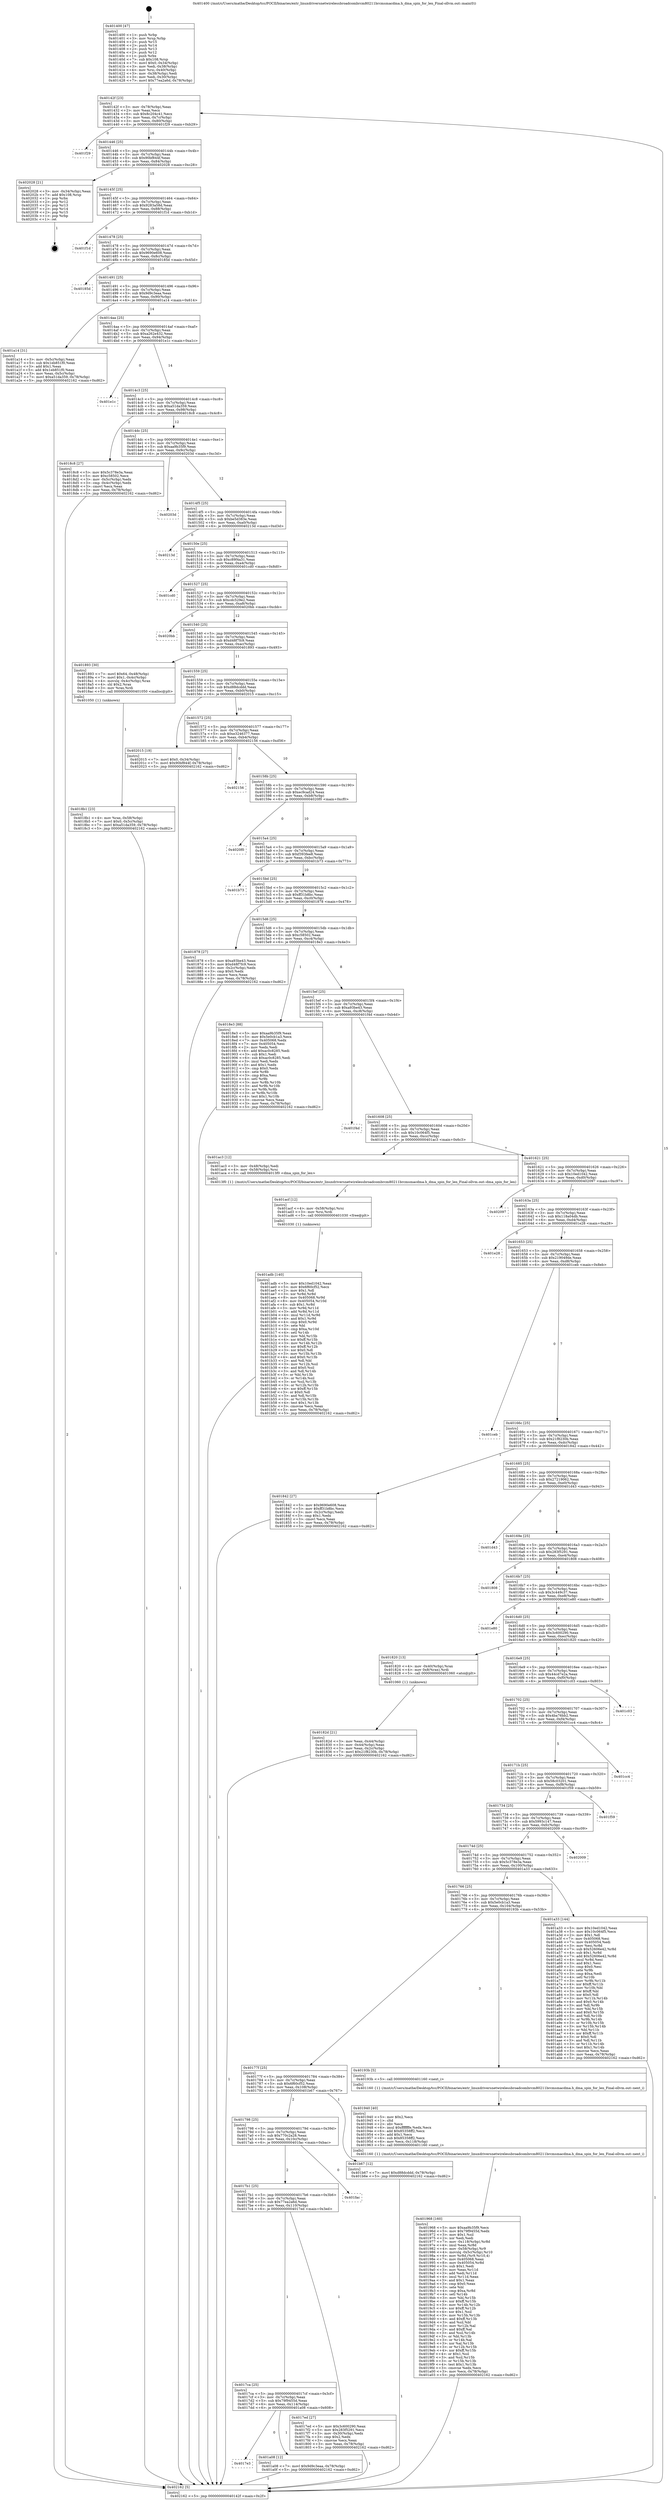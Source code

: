 digraph "0x401400" {
  label = "0x401400 (/mnt/c/Users/mathe/Desktop/tcc/POCII/binaries/extr_linuxdriversnetwirelessbroadcombrcm80211brcmsmacdma.h_dma_spin_for_len_Final-ollvm.out::main(0))"
  labelloc = "t"
  node[shape=record]

  Entry [label="",width=0.3,height=0.3,shape=circle,fillcolor=black,style=filled]
  "0x40142f" [label="{
     0x40142f [23]\l
     | [instrs]\l
     &nbsp;&nbsp;0x40142f \<+3\>: mov -0x78(%rbp),%eax\l
     &nbsp;&nbsp;0x401432 \<+2\>: mov %eax,%ecx\l
     &nbsp;&nbsp;0x401434 \<+6\>: sub $0x8c204c41,%ecx\l
     &nbsp;&nbsp;0x40143a \<+3\>: mov %eax,-0x7c(%rbp)\l
     &nbsp;&nbsp;0x40143d \<+3\>: mov %ecx,-0x80(%rbp)\l
     &nbsp;&nbsp;0x401440 \<+6\>: je 0000000000401f29 \<main+0xb29\>\l
  }"]
  "0x401f29" [label="{
     0x401f29\l
  }", style=dashed]
  "0x401446" [label="{
     0x401446 [25]\l
     | [instrs]\l
     &nbsp;&nbsp;0x401446 \<+5\>: jmp 000000000040144b \<main+0x4b\>\l
     &nbsp;&nbsp;0x40144b \<+3\>: mov -0x7c(%rbp),%eax\l
     &nbsp;&nbsp;0x40144e \<+5\>: sub $0x90bf844f,%eax\l
     &nbsp;&nbsp;0x401453 \<+6\>: mov %eax,-0x84(%rbp)\l
     &nbsp;&nbsp;0x401459 \<+6\>: je 0000000000402028 \<main+0xc28\>\l
  }"]
  Exit [label="",width=0.3,height=0.3,shape=circle,fillcolor=black,style=filled,peripheries=2]
  "0x402028" [label="{
     0x402028 [21]\l
     | [instrs]\l
     &nbsp;&nbsp;0x402028 \<+3\>: mov -0x34(%rbp),%eax\l
     &nbsp;&nbsp;0x40202b \<+7\>: add $0x108,%rsp\l
     &nbsp;&nbsp;0x402032 \<+1\>: pop %rbx\l
     &nbsp;&nbsp;0x402033 \<+2\>: pop %r12\l
     &nbsp;&nbsp;0x402035 \<+2\>: pop %r13\l
     &nbsp;&nbsp;0x402037 \<+2\>: pop %r14\l
     &nbsp;&nbsp;0x402039 \<+2\>: pop %r15\l
     &nbsp;&nbsp;0x40203b \<+1\>: pop %rbp\l
     &nbsp;&nbsp;0x40203c \<+1\>: ret\l
  }"]
  "0x40145f" [label="{
     0x40145f [25]\l
     | [instrs]\l
     &nbsp;&nbsp;0x40145f \<+5\>: jmp 0000000000401464 \<main+0x64\>\l
     &nbsp;&nbsp;0x401464 \<+3\>: mov -0x7c(%rbp),%eax\l
     &nbsp;&nbsp;0x401467 \<+5\>: sub $0x9283a58d,%eax\l
     &nbsp;&nbsp;0x40146c \<+6\>: mov %eax,-0x88(%rbp)\l
     &nbsp;&nbsp;0x401472 \<+6\>: je 0000000000401f1d \<main+0xb1d\>\l
  }"]
  "0x401adb" [label="{
     0x401adb [140]\l
     | [instrs]\l
     &nbsp;&nbsp;0x401adb \<+5\>: mov $0x10ed1042,%eax\l
     &nbsp;&nbsp;0x401ae0 \<+5\>: mov $0x6f60cf52,%ecx\l
     &nbsp;&nbsp;0x401ae5 \<+2\>: mov $0x1,%dl\l
     &nbsp;&nbsp;0x401ae7 \<+3\>: xor %r8d,%r8d\l
     &nbsp;&nbsp;0x401aea \<+8\>: mov 0x405068,%r9d\l
     &nbsp;&nbsp;0x401af2 \<+8\>: mov 0x405054,%r10d\l
     &nbsp;&nbsp;0x401afa \<+4\>: sub $0x1,%r8d\l
     &nbsp;&nbsp;0x401afe \<+3\>: mov %r9d,%r11d\l
     &nbsp;&nbsp;0x401b01 \<+3\>: add %r8d,%r11d\l
     &nbsp;&nbsp;0x401b04 \<+4\>: imul %r11d,%r9d\l
     &nbsp;&nbsp;0x401b08 \<+4\>: and $0x1,%r9d\l
     &nbsp;&nbsp;0x401b0c \<+4\>: cmp $0x0,%r9d\l
     &nbsp;&nbsp;0x401b10 \<+3\>: sete %bl\l
     &nbsp;&nbsp;0x401b13 \<+4\>: cmp $0xa,%r10d\l
     &nbsp;&nbsp;0x401b17 \<+4\>: setl %r14b\l
     &nbsp;&nbsp;0x401b1b \<+3\>: mov %bl,%r15b\l
     &nbsp;&nbsp;0x401b1e \<+4\>: xor $0xff,%r15b\l
     &nbsp;&nbsp;0x401b22 \<+3\>: mov %r14b,%r12b\l
     &nbsp;&nbsp;0x401b25 \<+4\>: xor $0xff,%r12b\l
     &nbsp;&nbsp;0x401b29 \<+3\>: xor $0x0,%dl\l
     &nbsp;&nbsp;0x401b2c \<+3\>: mov %r15b,%r13b\l
     &nbsp;&nbsp;0x401b2f \<+4\>: and $0x0,%r13b\l
     &nbsp;&nbsp;0x401b33 \<+2\>: and %dl,%bl\l
     &nbsp;&nbsp;0x401b35 \<+3\>: mov %r12b,%sil\l
     &nbsp;&nbsp;0x401b38 \<+4\>: and $0x0,%sil\l
     &nbsp;&nbsp;0x401b3c \<+3\>: and %dl,%r14b\l
     &nbsp;&nbsp;0x401b3f \<+3\>: or %bl,%r13b\l
     &nbsp;&nbsp;0x401b42 \<+3\>: or %r14b,%sil\l
     &nbsp;&nbsp;0x401b45 \<+3\>: xor %sil,%r13b\l
     &nbsp;&nbsp;0x401b48 \<+3\>: or %r12b,%r15b\l
     &nbsp;&nbsp;0x401b4b \<+4\>: xor $0xff,%r15b\l
     &nbsp;&nbsp;0x401b4f \<+3\>: or $0x0,%dl\l
     &nbsp;&nbsp;0x401b52 \<+3\>: and %dl,%r15b\l
     &nbsp;&nbsp;0x401b55 \<+3\>: or %r15b,%r13b\l
     &nbsp;&nbsp;0x401b58 \<+4\>: test $0x1,%r13b\l
     &nbsp;&nbsp;0x401b5c \<+3\>: cmovne %ecx,%eax\l
     &nbsp;&nbsp;0x401b5f \<+3\>: mov %eax,-0x78(%rbp)\l
     &nbsp;&nbsp;0x401b62 \<+5\>: jmp 0000000000402162 \<main+0xd62\>\l
  }"]
  "0x401f1d" [label="{
     0x401f1d\l
  }", style=dashed]
  "0x401478" [label="{
     0x401478 [25]\l
     | [instrs]\l
     &nbsp;&nbsp;0x401478 \<+5\>: jmp 000000000040147d \<main+0x7d\>\l
     &nbsp;&nbsp;0x40147d \<+3\>: mov -0x7c(%rbp),%eax\l
     &nbsp;&nbsp;0x401480 \<+5\>: sub $0x9690e608,%eax\l
     &nbsp;&nbsp;0x401485 \<+6\>: mov %eax,-0x8c(%rbp)\l
     &nbsp;&nbsp;0x40148b \<+6\>: je 000000000040185d \<main+0x45d\>\l
  }"]
  "0x401acf" [label="{
     0x401acf [12]\l
     | [instrs]\l
     &nbsp;&nbsp;0x401acf \<+4\>: mov -0x58(%rbp),%rsi\l
     &nbsp;&nbsp;0x401ad3 \<+3\>: mov %rsi,%rdi\l
     &nbsp;&nbsp;0x401ad6 \<+5\>: call 0000000000401030 \<free@plt\>\l
     | [calls]\l
     &nbsp;&nbsp;0x401030 \{1\} (unknown)\l
  }"]
  "0x40185d" [label="{
     0x40185d\l
  }", style=dashed]
  "0x401491" [label="{
     0x401491 [25]\l
     | [instrs]\l
     &nbsp;&nbsp;0x401491 \<+5\>: jmp 0000000000401496 \<main+0x96\>\l
     &nbsp;&nbsp;0x401496 \<+3\>: mov -0x7c(%rbp),%eax\l
     &nbsp;&nbsp;0x401499 \<+5\>: sub $0x9d9c3eaa,%eax\l
     &nbsp;&nbsp;0x40149e \<+6\>: mov %eax,-0x90(%rbp)\l
     &nbsp;&nbsp;0x4014a4 \<+6\>: je 0000000000401a14 \<main+0x614\>\l
  }"]
  "0x4017e3" [label="{
     0x4017e3\l
  }", style=dashed]
  "0x401a14" [label="{
     0x401a14 [31]\l
     | [instrs]\l
     &nbsp;&nbsp;0x401a14 \<+3\>: mov -0x5c(%rbp),%eax\l
     &nbsp;&nbsp;0x401a17 \<+5\>: sub $0x1eb851f0,%eax\l
     &nbsp;&nbsp;0x401a1c \<+3\>: add $0x1,%eax\l
     &nbsp;&nbsp;0x401a1f \<+5\>: add $0x1eb851f0,%eax\l
     &nbsp;&nbsp;0x401a24 \<+3\>: mov %eax,-0x5c(%rbp)\l
     &nbsp;&nbsp;0x401a27 \<+7\>: movl $0xa51da359,-0x78(%rbp)\l
     &nbsp;&nbsp;0x401a2e \<+5\>: jmp 0000000000402162 \<main+0xd62\>\l
  }"]
  "0x4014aa" [label="{
     0x4014aa [25]\l
     | [instrs]\l
     &nbsp;&nbsp;0x4014aa \<+5\>: jmp 00000000004014af \<main+0xaf\>\l
     &nbsp;&nbsp;0x4014af \<+3\>: mov -0x7c(%rbp),%eax\l
     &nbsp;&nbsp;0x4014b2 \<+5\>: sub $0xa262e432,%eax\l
     &nbsp;&nbsp;0x4014b7 \<+6\>: mov %eax,-0x94(%rbp)\l
     &nbsp;&nbsp;0x4014bd \<+6\>: je 0000000000401e1c \<main+0xa1c\>\l
  }"]
  "0x401a08" [label="{
     0x401a08 [12]\l
     | [instrs]\l
     &nbsp;&nbsp;0x401a08 \<+7\>: movl $0x9d9c3eaa,-0x78(%rbp)\l
     &nbsp;&nbsp;0x401a0f \<+5\>: jmp 0000000000402162 \<main+0xd62\>\l
  }"]
  "0x401e1c" [label="{
     0x401e1c\l
  }", style=dashed]
  "0x4014c3" [label="{
     0x4014c3 [25]\l
     | [instrs]\l
     &nbsp;&nbsp;0x4014c3 \<+5\>: jmp 00000000004014c8 \<main+0xc8\>\l
     &nbsp;&nbsp;0x4014c8 \<+3\>: mov -0x7c(%rbp),%eax\l
     &nbsp;&nbsp;0x4014cb \<+5\>: sub $0xa51da359,%eax\l
     &nbsp;&nbsp;0x4014d0 \<+6\>: mov %eax,-0x98(%rbp)\l
     &nbsp;&nbsp;0x4014d6 \<+6\>: je 00000000004018c8 \<main+0x4c8\>\l
  }"]
  "0x401968" [label="{
     0x401968 [160]\l
     | [instrs]\l
     &nbsp;&nbsp;0x401968 \<+5\>: mov $0xaa9b35f9,%ecx\l
     &nbsp;&nbsp;0x40196d \<+5\>: mov $0x79f9455d,%edx\l
     &nbsp;&nbsp;0x401972 \<+3\>: mov $0x1,%sil\l
     &nbsp;&nbsp;0x401975 \<+2\>: xor %edi,%edi\l
     &nbsp;&nbsp;0x401977 \<+7\>: mov -0x118(%rbp),%r8d\l
     &nbsp;&nbsp;0x40197e \<+4\>: imul %eax,%r8d\l
     &nbsp;&nbsp;0x401982 \<+4\>: mov -0x58(%rbp),%r9\l
     &nbsp;&nbsp;0x401986 \<+4\>: movslq -0x5c(%rbp),%r10\l
     &nbsp;&nbsp;0x40198a \<+4\>: mov %r8d,(%r9,%r10,4)\l
     &nbsp;&nbsp;0x40198e \<+7\>: mov 0x405068,%eax\l
     &nbsp;&nbsp;0x401995 \<+8\>: mov 0x405054,%r8d\l
     &nbsp;&nbsp;0x40199d \<+3\>: sub $0x1,%edi\l
     &nbsp;&nbsp;0x4019a0 \<+3\>: mov %eax,%r11d\l
     &nbsp;&nbsp;0x4019a3 \<+3\>: add %edi,%r11d\l
     &nbsp;&nbsp;0x4019a6 \<+4\>: imul %r11d,%eax\l
     &nbsp;&nbsp;0x4019aa \<+3\>: and $0x1,%eax\l
     &nbsp;&nbsp;0x4019ad \<+3\>: cmp $0x0,%eax\l
     &nbsp;&nbsp;0x4019b0 \<+3\>: sete %bl\l
     &nbsp;&nbsp;0x4019b3 \<+4\>: cmp $0xa,%r8d\l
     &nbsp;&nbsp;0x4019b7 \<+4\>: setl %r14b\l
     &nbsp;&nbsp;0x4019bb \<+3\>: mov %bl,%r15b\l
     &nbsp;&nbsp;0x4019be \<+4\>: xor $0xff,%r15b\l
     &nbsp;&nbsp;0x4019c2 \<+3\>: mov %r14b,%r12b\l
     &nbsp;&nbsp;0x4019c5 \<+4\>: xor $0xff,%r12b\l
     &nbsp;&nbsp;0x4019c9 \<+4\>: xor $0x1,%sil\l
     &nbsp;&nbsp;0x4019cd \<+3\>: mov %r15b,%r13b\l
     &nbsp;&nbsp;0x4019d0 \<+4\>: and $0xff,%r13b\l
     &nbsp;&nbsp;0x4019d4 \<+3\>: and %sil,%bl\l
     &nbsp;&nbsp;0x4019d7 \<+3\>: mov %r12b,%al\l
     &nbsp;&nbsp;0x4019da \<+2\>: and $0xff,%al\l
     &nbsp;&nbsp;0x4019dc \<+3\>: and %sil,%r14b\l
     &nbsp;&nbsp;0x4019df \<+3\>: or %bl,%r13b\l
     &nbsp;&nbsp;0x4019e2 \<+3\>: or %r14b,%al\l
     &nbsp;&nbsp;0x4019e5 \<+3\>: xor %al,%r13b\l
     &nbsp;&nbsp;0x4019e8 \<+3\>: or %r12b,%r15b\l
     &nbsp;&nbsp;0x4019eb \<+4\>: xor $0xff,%r15b\l
     &nbsp;&nbsp;0x4019ef \<+4\>: or $0x1,%sil\l
     &nbsp;&nbsp;0x4019f3 \<+3\>: and %sil,%r15b\l
     &nbsp;&nbsp;0x4019f6 \<+3\>: or %r15b,%r13b\l
     &nbsp;&nbsp;0x4019f9 \<+4\>: test $0x1,%r13b\l
     &nbsp;&nbsp;0x4019fd \<+3\>: cmovne %edx,%ecx\l
     &nbsp;&nbsp;0x401a00 \<+3\>: mov %ecx,-0x78(%rbp)\l
     &nbsp;&nbsp;0x401a03 \<+5\>: jmp 0000000000402162 \<main+0xd62\>\l
  }"]
  "0x4018c8" [label="{
     0x4018c8 [27]\l
     | [instrs]\l
     &nbsp;&nbsp;0x4018c8 \<+5\>: mov $0x5c378e3a,%eax\l
     &nbsp;&nbsp;0x4018cd \<+5\>: mov $0xc58502,%ecx\l
     &nbsp;&nbsp;0x4018d2 \<+3\>: mov -0x5c(%rbp),%edx\l
     &nbsp;&nbsp;0x4018d5 \<+3\>: cmp -0x4c(%rbp),%edx\l
     &nbsp;&nbsp;0x4018d8 \<+3\>: cmovl %ecx,%eax\l
     &nbsp;&nbsp;0x4018db \<+3\>: mov %eax,-0x78(%rbp)\l
     &nbsp;&nbsp;0x4018de \<+5\>: jmp 0000000000402162 \<main+0xd62\>\l
  }"]
  "0x4014dc" [label="{
     0x4014dc [25]\l
     | [instrs]\l
     &nbsp;&nbsp;0x4014dc \<+5\>: jmp 00000000004014e1 \<main+0xe1\>\l
     &nbsp;&nbsp;0x4014e1 \<+3\>: mov -0x7c(%rbp),%eax\l
     &nbsp;&nbsp;0x4014e4 \<+5\>: sub $0xaa9b35f9,%eax\l
     &nbsp;&nbsp;0x4014e9 \<+6\>: mov %eax,-0x9c(%rbp)\l
     &nbsp;&nbsp;0x4014ef \<+6\>: je 000000000040203d \<main+0xc3d\>\l
  }"]
  "0x401940" [label="{
     0x401940 [40]\l
     | [instrs]\l
     &nbsp;&nbsp;0x401940 \<+5\>: mov $0x2,%ecx\l
     &nbsp;&nbsp;0x401945 \<+1\>: cltd\l
     &nbsp;&nbsp;0x401946 \<+2\>: idiv %ecx\l
     &nbsp;&nbsp;0x401948 \<+6\>: imul $0xfffffffe,%edx,%ecx\l
     &nbsp;&nbsp;0x40194e \<+6\>: add $0x85358ff2,%ecx\l
     &nbsp;&nbsp;0x401954 \<+3\>: add $0x1,%ecx\l
     &nbsp;&nbsp;0x401957 \<+6\>: sub $0x85358ff2,%ecx\l
     &nbsp;&nbsp;0x40195d \<+6\>: mov %ecx,-0x118(%rbp)\l
     &nbsp;&nbsp;0x401963 \<+5\>: call 0000000000401160 \<next_i\>\l
     | [calls]\l
     &nbsp;&nbsp;0x401160 \{1\} (/mnt/c/Users/mathe/Desktop/tcc/POCII/binaries/extr_linuxdriversnetwirelessbroadcombrcm80211brcmsmacdma.h_dma_spin_for_len_Final-ollvm.out::next_i)\l
  }"]
  "0x40203d" [label="{
     0x40203d\l
  }", style=dashed]
  "0x4014f5" [label="{
     0x4014f5 [25]\l
     | [instrs]\l
     &nbsp;&nbsp;0x4014f5 \<+5\>: jmp 00000000004014fa \<main+0xfa\>\l
     &nbsp;&nbsp;0x4014fa \<+3\>: mov -0x7c(%rbp),%eax\l
     &nbsp;&nbsp;0x4014fd \<+5\>: sub $0xbe5d383e,%eax\l
     &nbsp;&nbsp;0x401502 \<+6\>: mov %eax,-0xa0(%rbp)\l
     &nbsp;&nbsp;0x401508 \<+6\>: je 000000000040213d \<main+0xd3d\>\l
  }"]
  "0x4018b1" [label="{
     0x4018b1 [23]\l
     | [instrs]\l
     &nbsp;&nbsp;0x4018b1 \<+4\>: mov %rax,-0x58(%rbp)\l
     &nbsp;&nbsp;0x4018b5 \<+7\>: movl $0x0,-0x5c(%rbp)\l
     &nbsp;&nbsp;0x4018bc \<+7\>: movl $0xa51da359,-0x78(%rbp)\l
     &nbsp;&nbsp;0x4018c3 \<+5\>: jmp 0000000000402162 \<main+0xd62\>\l
  }"]
  "0x40213d" [label="{
     0x40213d\l
  }", style=dashed]
  "0x40150e" [label="{
     0x40150e [25]\l
     | [instrs]\l
     &nbsp;&nbsp;0x40150e \<+5\>: jmp 0000000000401513 \<main+0x113\>\l
     &nbsp;&nbsp;0x401513 \<+3\>: mov -0x7c(%rbp),%eax\l
     &nbsp;&nbsp;0x401516 \<+5\>: sub $0xc89f4a31,%eax\l
     &nbsp;&nbsp;0x40151b \<+6\>: mov %eax,-0xa4(%rbp)\l
     &nbsp;&nbsp;0x401521 \<+6\>: je 0000000000401cd0 \<main+0x8d0\>\l
  }"]
  "0x40182d" [label="{
     0x40182d [21]\l
     | [instrs]\l
     &nbsp;&nbsp;0x40182d \<+3\>: mov %eax,-0x44(%rbp)\l
     &nbsp;&nbsp;0x401830 \<+3\>: mov -0x44(%rbp),%eax\l
     &nbsp;&nbsp;0x401833 \<+3\>: mov %eax,-0x2c(%rbp)\l
     &nbsp;&nbsp;0x401836 \<+7\>: movl $0x21f8230b,-0x78(%rbp)\l
     &nbsp;&nbsp;0x40183d \<+5\>: jmp 0000000000402162 \<main+0xd62\>\l
  }"]
  "0x401cd0" [label="{
     0x401cd0\l
  }", style=dashed]
  "0x401527" [label="{
     0x401527 [25]\l
     | [instrs]\l
     &nbsp;&nbsp;0x401527 \<+5\>: jmp 000000000040152c \<main+0x12c\>\l
     &nbsp;&nbsp;0x40152c \<+3\>: mov -0x7c(%rbp),%eax\l
     &nbsp;&nbsp;0x40152f \<+5\>: sub $0xcdc529e2,%eax\l
     &nbsp;&nbsp;0x401534 \<+6\>: mov %eax,-0xa8(%rbp)\l
     &nbsp;&nbsp;0x40153a \<+6\>: je 00000000004020bb \<main+0xcbb\>\l
  }"]
  "0x401400" [label="{
     0x401400 [47]\l
     | [instrs]\l
     &nbsp;&nbsp;0x401400 \<+1\>: push %rbp\l
     &nbsp;&nbsp;0x401401 \<+3\>: mov %rsp,%rbp\l
     &nbsp;&nbsp;0x401404 \<+2\>: push %r15\l
     &nbsp;&nbsp;0x401406 \<+2\>: push %r14\l
     &nbsp;&nbsp;0x401408 \<+2\>: push %r13\l
     &nbsp;&nbsp;0x40140a \<+2\>: push %r12\l
     &nbsp;&nbsp;0x40140c \<+1\>: push %rbx\l
     &nbsp;&nbsp;0x40140d \<+7\>: sub $0x108,%rsp\l
     &nbsp;&nbsp;0x401414 \<+7\>: movl $0x0,-0x34(%rbp)\l
     &nbsp;&nbsp;0x40141b \<+3\>: mov %edi,-0x38(%rbp)\l
     &nbsp;&nbsp;0x40141e \<+4\>: mov %rsi,-0x40(%rbp)\l
     &nbsp;&nbsp;0x401422 \<+3\>: mov -0x38(%rbp),%edi\l
     &nbsp;&nbsp;0x401425 \<+3\>: mov %edi,-0x30(%rbp)\l
     &nbsp;&nbsp;0x401428 \<+7\>: movl $0x77ea2a6d,-0x78(%rbp)\l
  }"]
  "0x4020bb" [label="{
     0x4020bb\l
  }", style=dashed]
  "0x401540" [label="{
     0x401540 [25]\l
     | [instrs]\l
     &nbsp;&nbsp;0x401540 \<+5\>: jmp 0000000000401545 \<main+0x145\>\l
     &nbsp;&nbsp;0x401545 \<+3\>: mov -0x7c(%rbp),%eax\l
     &nbsp;&nbsp;0x401548 \<+5\>: sub $0xd48f7fc9,%eax\l
     &nbsp;&nbsp;0x40154d \<+6\>: mov %eax,-0xac(%rbp)\l
     &nbsp;&nbsp;0x401553 \<+6\>: je 0000000000401893 \<main+0x493\>\l
  }"]
  "0x402162" [label="{
     0x402162 [5]\l
     | [instrs]\l
     &nbsp;&nbsp;0x402162 \<+5\>: jmp 000000000040142f \<main+0x2f\>\l
  }"]
  "0x401893" [label="{
     0x401893 [30]\l
     | [instrs]\l
     &nbsp;&nbsp;0x401893 \<+7\>: movl $0x64,-0x48(%rbp)\l
     &nbsp;&nbsp;0x40189a \<+7\>: movl $0x1,-0x4c(%rbp)\l
     &nbsp;&nbsp;0x4018a1 \<+4\>: movslq -0x4c(%rbp),%rax\l
     &nbsp;&nbsp;0x4018a5 \<+4\>: shl $0x2,%rax\l
     &nbsp;&nbsp;0x4018a9 \<+3\>: mov %rax,%rdi\l
     &nbsp;&nbsp;0x4018ac \<+5\>: call 0000000000401050 \<malloc@plt\>\l
     | [calls]\l
     &nbsp;&nbsp;0x401050 \{1\} (unknown)\l
  }"]
  "0x401559" [label="{
     0x401559 [25]\l
     | [instrs]\l
     &nbsp;&nbsp;0x401559 \<+5\>: jmp 000000000040155e \<main+0x15e\>\l
     &nbsp;&nbsp;0x40155e \<+3\>: mov -0x7c(%rbp),%eax\l
     &nbsp;&nbsp;0x401561 \<+5\>: sub $0xd88dcddd,%eax\l
     &nbsp;&nbsp;0x401566 \<+6\>: mov %eax,-0xb0(%rbp)\l
     &nbsp;&nbsp;0x40156c \<+6\>: je 0000000000402015 \<main+0xc15\>\l
  }"]
  "0x4017ca" [label="{
     0x4017ca [25]\l
     | [instrs]\l
     &nbsp;&nbsp;0x4017ca \<+5\>: jmp 00000000004017cf \<main+0x3cf\>\l
     &nbsp;&nbsp;0x4017cf \<+3\>: mov -0x7c(%rbp),%eax\l
     &nbsp;&nbsp;0x4017d2 \<+5\>: sub $0x79f9455d,%eax\l
     &nbsp;&nbsp;0x4017d7 \<+6\>: mov %eax,-0x114(%rbp)\l
     &nbsp;&nbsp;0x4017dd \<+6\>: je 0000000000401a08 \<main+0x608\>\l
  }"]
  "0x402015" [label="{
     0x402015 [19]\l
     | [instrs]\l
     &nbsp;&nbsp;0x402015 \<+7\>: movl $0x0,-0x34(%rbp)\l
     &nbsp;&nbsp;0x40201c \<+7\>: movl $0x90bf844f,-0x78(%rbp)\l
     &nbsp;&nbsp;0x402023 \<+5\>: jmp 0000000000402162 \<main+0xd62\>\l
  }"]
  "0x401572" [label="{
     0x401572 [25]\l
     | [instrs]\l
     &nbsp;&nbsp;0x401572 \<+5\>: jmp 0000000000401577 \<main+0x177\>\l
     &nbsp;&nbsp;0x401577 \<+3\>: mov -0x7c(%rbp),%eax\l
     &nbsp;&nbsp;0x40157a \<+5\>: sub $0xe3246377,%eax\l
     &nbsp;&nbsp;0x40157f \<+6\>: mov %eax,-0xb4(%rbp)\l
     &nbsp;&nbsp;0x401585 \<+6\>: je 0000000000402156 \<main+0xd56\>\l
  }"]
  "0x4017ed" [label="{
     0x4017ed [27]\l
     | [instrs]\l
     &nbsp;&nbsp;0x4017ed \<+5\>: mov $0x3c600290,%eax\l
     &nbsp;&nbsp;0x4017f2 \<+5\>: mov $0x283f5291,%ecx\l
     &nbsp;&nbsp;0x4017f7 \<+3\>: mov -0x30(%rbp),%edx\l
     &nbsp;&nbsp;0x4017fa \<+3\>: cmp $0x2,%edx\l
     &nbsp;&nbsp;0x4017fd \<+3\>: cmovne %ecx,%eax\l
     &nbsp;&nbsp;0x401800 \<+3\>: mov %eax,-0x78(%rbp)\l
     &nbsp;&nbsp;0x401803 \<+5\>: jmp 0000000000402162 \<main+0xd62\>\l
  }"]
  "0x402156" [label="{
     0x402156\l
  }", style=dashed]
  "0x40158b" [label="{
     0x40158b [25]\l
     | [instrs]\l
     &nbsp;&nbsp;0x40158b \<+5\>: jmp 0000000000401590 \<main+0x190\>\l
     &nbsp;&nbsp;0x401590 \<+3\>: mov -0x7c(%rbp),%eax\l
     &nbsp;&nbsp;0x401593 \<+5\>: sub $0xec9cad24,%eax\l
     &nbsp;&nbsp;0x401598 \<+6\>: mov %eax,-0xb8(%rbp)\l
     &nbsp;&nbsp;0x40159e \<+6\>: je 00000000004020f0 \<main+0xcf0\>\l
  }"]
  "0x4017b1" [label="{
     0x4017b1 [25]\l
     | [instrs]\l
     &nbsp;&nbsp;0x4017b1 \<+5\>: jmp 00000000004017b6 \<main+0x3b6\>\l
     &nbsp;&nbsp;0x4017b6 \<+3\>: mov -0x7c(%rbp),%eax\l
     &nbsp;&nbsp;0x4017b9 \<+5\>: sub $0x77ea2a6d,%eax\l
     &nbsp;&nbsp;0x4017be \<+6\>: mov %eax,-0x110(%rbp)\l
     &nbsp;&nbsp;0x4017c4 \<+6\>: je 00000000004017ed \<main+0x3ed\>\l
  }"]
  "0x4020f0" [label="{
     0x4020f0\l
  }", style=dashed]
  "0x4015a4" [label="{
     0x4015a4 [25]\l
     | [instrs]\l
     &nbsp;&nbsp;0x4015a4 \<+5\>: jmp 00000000004015a9 \<main+0x1a9\>\l
     &nbsp;&nbsp;0x4015a9 \<+3\>: mov -0x7c(%rbp),%eax\l
     &nbsp;&nbsp;0x4015ac \<+5\>: sub $0xf393fee8,%eax\l
     &nbsp;&nbsp;0x4015b1 \<+6\>: mov %eax,-0xbc(%rbp)\l
     &nbsp;&nbsp;0x4015b7 \<+6\>: je 0000000000401b73 \<main+0x773\>\l
  }"]
  "0x401fac" [label="{
     0x401fac\l
  }", style=dashed]
  "0x401b73" [label="{
     0x401b73\l
  }", style=dashed]
  "0x4015bd" [label="{
     0x4015bd [25]\l
     | [instrs]\l
     &nbsp;&nbsp;0x4015bd \<+5\>: jmp 00000000004015c2 \<main+0x1c2\>\l
     &nbsp;&nbsp;0x4015c2 \<+3\>: mov -0x7c(%rbp),%eax\l
     &nbsp;&nbsp;0x4015c5 \<+5\>: sub $0xff31b8bc,%eax\l
     &nbsp;&nbsp;0x4015ca \<+6\>: mov %eax,-0xc0(%rbp)\l
     &nbsp;&nbsp;0x4015d0 \<+6\>: je 0000000000401878 \<main+0x478\>\l
  }"]
  "0x401798" [label="{
     0x401798 [25]\l
     | [instrs]\l
     &nbsp;&nbsp;0x401798 \<+5\>: jmp 000000000040179d \<main+0x39d\>\l
     &nbsp;&nbsp;0x40179d \<+3\>: mov -0x7c(%rbp),%eax\l
     &nbsp;&nbsp;0x4017a0 \<+5\>: sub $0x770c2a28,%eax\l
     &nbsp;&nbsp;0x4017a5 \<+6\>: mov %eax,-0x10c(%rbp)\l
     &nbsp;&nbsp;0x4017ab \<+6\>: je 0000000000401fac \<main+0xbac\>\l
  }"]
  "0x401878" [label="{
     0x401878 [27]\l
     | [instrs]\l
     &nbsp;&nbsp;0x401878 \<+5\>: mov $0xa93be43,%eax\l
     &nbsp;&nbsp;0x40187d \<+5\>: mov $0xd48f7fc9,%ecx\l
     &nbsp;&nbsp;0x401882 \<+3\>: mov -0x2c(%rbp),%edx\l
     &nbsp;&nbsp;0x401885 \<+3\>: cmp $0x0,%edx\l
     &nbsp;&nbsp;0x401888 \<+3\>: cmove %ecx,%eax\l
     &nbsp;&nbsp;0x40188b \<+3\>: mov %eax,-0x78(%rbp)\l
     &nbsp;&nbsp;0x40188e \<+5\>: jmp 0000000000402162 \<main+0xd62\>\l
  }"]
  "0x4015d6" [label="{
     0x4015d6 [25]\l
     | [instrs]\l
     &nbsp;&nbsp;0x4015d6 \<+5\>: jmp 00000000004015db \<main+0x1db\>\l
     &nbsp;&nbsp;0x4015db \<+3\>: mov -0x7c(%rbp),%eax\l
     &nbsp;&nbsp;0x4015de \<+5\>: sub $0xc58502,%eax\l
     &nbsp;&nbsp;0x4015e3 \<+6\>: mov %eax,-0xc4(%rbp)\l
     &nbsp;&nbsp;0x4015e9 \<+6\>: je 00000000004018e3 \<main+0x4e3\>\l
  }"]
  "0x401b67" [label="{
     0x401b67 [12]\l
     | [instrs]\l
     &nbsp;&nbsp;0x401b67 \<+7\>: movl $0xd88dcddd,-0x78(%rbp)\l
     &nbsp;&nbsp;0x401b6e \<+5\>: jmp 0000000000402162 \<main+0xd62\>\l
  }"]
  "0x4018e3" [label="{
     0x4018e3 [88]\l
     | [instrs]\l
     &nbsp;&nbsp;0x4018e3 \<+5\>: mov $0xaa9b35f9,%eax\l
     &nbsp;&nbsp;0x4018e8 \<+5\>: mov $0x5e0cb1a3,%ecx\l
     &nbsp;&nbsp;0x4018ed \<+7\>: mov 0x405068,%edx\l
     &nbsp;&nbsp;0x4018f4 \<+7\>: mov 0x405054,%esi\l
     &nbsp;&nbsp;0x4018fb \<+2\>: mov %edx,%edi\l
     &nbsp;&nbsp;0x4018fd \<+6\>: add $0xac0c8285,%edi\l
     &nbsp;&nbsp;0x401903 \<+3\>: sub $0x1,%edi\l
     &nbsp;&nbsp;0x401906 \<+6\>: sub $0xac0c8285,%edi\l
     &nbsp;&nbsp;0x40190c \<+3\>: imul %edi,%edx\l
     &nbsp;&nbsp;0x40190f \<+3\>: and $0x1,%edx\l
     &nbsp;&nbsp;0x401912 \<+3\>: cmp $0x0,%edx\l
     &nbsp;&nbsp;0x401915 \<+4\>: sete %r8b\l
     &nbsp;&nbsp;0x401919 \<+3\>: cmp $0xa,%esi\l
     &nbsp;&nbsp;0x40191c \<+4\>: setl %r9b\l
     &nbsp;&nbsp;0x401920 \<+3\>: mov %r8b,%r10b\l
     &nbsp;&nbsp;0x401923 \<+3\>: and %r9b,%r10b\l
     &nbsp;&nbsp;0x401926 \<+3\>: xor %r9b,%r8b\l
     &nbsp;&nbsp;0x401929 \<+3\>: or %r8b,%r10b\l
     &nbsp;&nbsp;0x40192c \<+4\>: test $0x1,%r10b\l
     &nbsp;&nbsp;0x401930 \<+3\>: cmovne %ecx,%eax\l
     &nbsp;&nbsp;0x401933 \<+3\>: mov %eax,-0x78(%rbp)\l
     &nbsp;&nbsp;0x401936 \<+5\>: jmp 0000000000402162 \<main+0xd62\>\l
  }"]
  "0x4015ef" [label="{
     0x4015ef [25]\l
     | [instrs]\l
     &nbsp;&nbsp;0x4015ef \<+5\>: jmp 00000000004015f4 \<main+0x1f4\>\l
     &nbsp;&nbsp;0x4015f4 \<+3\>: mov -0x7c(%rbp),%eax\l
     &nbsp;&nbsp;0x4015f7 \<+5\>: sub $0xa93be43,%eax\l
     &nbsp;&nbsp;0x4015fc \<+6\>: mov %eax,-0xc8(%rbp)\l
     &nbsp;&nbsp;0x401602 \<+6\>: je 0000000000401f4d \<main+0xb4d\>\l
  }"]
  "0x40177f" [label="{
     0x40177f [25]\l
     | [instrs]\l
     &nbsp;&nbsp;0x40177f \<+5\>: jmp 0000000000401784 \<main+0x384\>\l
     &nbsp;&nbsp;0x401784 \<+3\>: mov -0x7c(%rbp),%eax\l
     &nbsp;&nbsp;0x401787 \<+5\>: sub $0x6f60cf52,%eax\l
     &nbsp;&nbsp;0x40178c \<+6\>: mov %eax,-0x108(%rbp)\l
     &nbsp;&nbsp;0x401792 \<+6\>: je 0000000000401b67 \<main+0x767\>\l
  }"]
  "0x401f4d" [label="{
     0x401f4d\l
  }", style=dashed]
  "0x401608" [label="{
     0x401608 [25]\l
     | [instrs]\l
     &nbsp;&nbsp;0x401608 \<+5\>: jmp 000000000040160d \<main+0x20d\>\l
     &nbsp;&nbsp;0x40160d \<+3\>: mov -0x7c(%rbp),%eax\l
     &nbsp;&nbsp;0x401610 \<+5\>: sub $0x10c064f5,%eax\l
     &nbsp;&nbsp;0x401615 \<+6\>: mov %eax,-0xcc(%rbp)\l
     &nbsp;&nbsp;0x40161b \<+6\>: je 0000000000401ac3 \<main+0x6c3\>\l
  }"]
  "0x40193b" [label="{
     0x40193b [5]\l
     | [instrs]\l
     &nbsp;&nbsp;0x40193b \<+5\>: call 0000000000401160 \<next_i\>\l
     | [calls]\l
     &nbsp;&nbsp;0x401160 \{1\} (/mnt/c/Users/mathe/Desktop/tcc/POCII/binaries/extr_linuxdriversnetwirelessbroadcombrcm80211brcmsmacdma.h_dma_spin_for_len_Final-ollvm.out::next_i)\l
  }"]
  "0x401ac3" [label="{
     0x401ac3 [12]\l
     | [instrs]\l
     &nbsp;&nbsp;0x401ac3 \<+3\>: mov -0x48(%rbp),%edi\l
     &nbsp;&nbsp;0x401ac6 \<+4\>: mov -0x58(%rbp),%rsi\l
     &nbsp;&nbsp;0x401aca \<+5\>: call 00000000004013f0 \<dma_spin_for_len\>\l
     | [calls]\l
     &nbsp;&nbsp;0x4013f0 \{1\} (/mnt/c/Users/mathe/Desktop/tcc/POCII/binaries/extr_linuxdriversnetwirelessbroadcombrcm80211brcmsmacdma.h_dma_spin_for_len_Final-ollvm.out::dma_spin_for_len)\l
  }"]
  "0x401621" [label="{
     0x401621 [25]\l
     | [instrs]\l
     &nbsp;&nbsp;0x401621 \<+5\>: jmp 0000000000401626 \<main+0x226\>\l
     &nbsp;&nbsp;0x401626 \<+3\>: mov -0x7c(%rbp),%eax\l
     &nbsp;&nbsp;0x401629 \<+5\>: sub $0x10ed1042,%eax\l
     &nbsp;&nbsp;0x40162e \<+6\>: mov %eax,-0xd0(%rbp)\l
     &nbsp;&nbsp;0x401634 \<+6\>: je 0000000000402097 \<main+0xc97\>\l
  }"]
  "0x401766" [label="{
     0x401766 [25]\l
     | [instrs]\l
     &nbsp;&nbsp;0x401766 \<+5\>: jmp 000000000040176b \<main+0x36b\>\l
     &nbsp;&nbsp;0x40176b \<+3\>: mov -0x7c(%rbp),%eax\l
     &nbsp;&nbsp;0x40176e \<+5\>: sub $0x5e0cb1a3,%eax\l
     &nbsp;&nbsp;0x401773 \<+6\>: mov %eax,-0x104(%rbp)\l
     &nbsp;&nbsp;0x401779 \<+6\>: je 000000000040193b \<main+0x53b\>\l
  }"]
  "0x402097" [label="{
     0x402097\l
  }", style=dashed]
  "0x40163a" [label="{
     0x40163a [25]\l
     | [instrs]\l
     &nbsp;&nbsp;0x40163a \<+5\>: jmp 000000000040163f \<main+0x23f\>\l
     &nbsp;&nbsp;0x40163f \<+3\>: mov -0x7c(%rbp),%eax\l
     &nbsp;&nbsp;0x401642 \<+5\>: sub $0x118a04db,%eax\l
     &nbsp;&nbsp;0x401647 \<+6\>: mov %eax,-0xd4(%rbp)\l
     &nbsp;&nbsp;0x40164d \<+6\>: je 0000000000401e28 \<main+0xa28\>\l
  }"]
  "0x401a33" [label="{
     0x401a33 [144]\l
     | [instrs]\l
     &nbsp;&nbsp;0x401a33 \<+5\>: mov $0x10ed1042,%eax\l
     &nbsp;&nbsp;0x401a38 \<+5\>: mov $0x10c064f5,%ecx\l
     &nbsp;&nbsp;0x401a3d \<+2\>: mov $0x1,%dl\l
     &nbsp;&nbsp;0x401a3f \<+7\>: mov 0x405068,%esi\l
     &nbsp;&nbsp;0x401a46 \<+7\>: mov 0x405054,%edi\l
     &nbsp;&nbsp;0x401a4d \<+3\>: mov %esi,%r8d\l
     &nbsp;&nbsp;0x401a50 \<+7\>: sub $0x52606e42,%r8d\l
     &nbsp;&nbsp;0x401a57 \<+4\>: sub $0x1,%r8d\l
     &nbsp;&nbsp;0x401a5b \<+7\>: add $0x52606e42,%r8d\l
     &nbsp;&nbsp;0x401a62 \<+4\>: imul %r8d,%esi\l
     &nbsp;&nbsp;0x401a66 \<+3\>: and $0x1,%esi\l
     &nbsp;&nbsp;0x401a69 \<+3\>: cmp $0x0,%esi\l
     &nbsp;&nbsp;0x401a6c \<+4\>: sete %r9b\l
     &nbsp;&nbsp;0x401a70 \<+3\>: cmp $0xa,%edi\l
     &nbsp;&nbsp;0x401a73 \<+4\>: setl %r10b\l
     &nbsp;&nbsp;0x401a77 \<+3\>: mov %r9b,%r11b\l
     &nbsp;&nbsp;0x401a7a \<+4\>: xor $0xff,%r11b\l
     &nbsp;&nbsp;0x401a7e \<+3\>: mov %r10b,%bl\l
     &nbsp;&nbsp;0x401a81 \<+3\>: xor $0xff,%bl\l
     &nbsp;&nbsp;0x401a84 \<+3\>: xor $0x0,%dl\l
     &nbsp;&nbsp;0x401a87 \<+3\>: mov %r11b,%r14b\l
     &nbsp;&nbsp;0x401a8a \<+4\>: and $0x0,%r14b\l
     &nbsp;&nbsp;0x401a8e \<+3\>: and %dl,%r9b\l
     &nbsp;&nbsp;0x401a91 \<+3\>: mov %bl,%r15b\l
     &nbsp;&nbsp;0x401a94 \<+4\>: and $0x0,%r15b\l
     &nbsp;&nbsp;0x401a98 \<+3\>: and %dl,%r10b\l
     &nbsp;&nbsp;0x401a9b \<+3\>: or %r9b,%r14b\l
     &nbsp;&nbsp;0x401a9e \<+3\>: or %r10b,%r15b\l
     &nbsp;&nbsp;0x401aa1 \<+3\>: xor %r15b,%r14b\l
     &nbsp;&nbsp;0x401aa4 \<+3\>: or %bl,%r11b\l
     &nbsp;&nbsp;0x401aa7 \<+4\>: xor $0xff,%r11b\l
     &nbsp;&nbsp;0x401aab \<+3\>: or $0x0,%dl\l
     &nbsp;&nbsp;0x401aae \<+3\>: and %dl,%r11b\l
     &nbsp;&nbsp;0x401ab1 \<+3\>: or %r11b,%r14b\l
     &nbsp;&nbsp;0x401ab4 \<+4\>: test $0x1,%r14b\l
     &nbsp;&nbsp;0x401ab8 \<+3\>: cmovne %ecx,%eax\l
     &nbsp;&nbsp;0x401abb \<+3\>: mov %eax,-0x78(%rbp)\l
     &nbsp;&nbsp;0x401abe \<+5\>: jmp 0000000000402162 \<main+0xd62\>\l
  }"]
  "0x401e28" [label="{
     0x401e28\l
  }", style=dashed]
  "0x401653" [label="{
     0x401653 [25]\l
     | [instrs]\l
     &nbsp;&nbsp;0x401653 \<+5\>: jmp 0000000000401658 \<main+0x258\>\l
     &nbsp;&nbsp;0x401658 \<+3\>: mov -0x7c(%rbp),%eax\l
     &nbsp;&nbsp;0x40165b \<+5\>: sub $0x219049de,%eax\l
     &nbsp;&nbsp;0x401660 \<+6\>: mov %eax,-0xd8(%rbp)\l
     &nbsp;&nbsp;0x401666 \<+6\>: je 0000000000401ceb \<main+0x8eb\>\l
  }"]
  "0x40174d" [label="{
     0x40174d [25]\l
     | [instrs]\l
     &nbsp;&nbsp;0x40174d \<+5\>: jmp 0000000000401752 \<main+0x352\>\l
     &nbsp;&nbsp;0x401752 \<+3\>: mov -0x7c(%rbp),%eax\l
     &nbsp;&nbsp;0x401755 \<+5\>: sub $0x5c378e3a,%eax\l
     &nbsp;&nbsp;0x40175a \<+6\>: mov %eax,-0x100(%rbp)\l
     &nbsp;&nbsp;0x401760 \<+6\>: je 0000000000401a33 \<main+0x633\>\l
  }"]
  "0x401ceb" [label="{
     0x401ceb\l
  }", style=dashed]
  "0x40166c" [label="{
     0x40166c [25]\l
     | [instrs]\l
     &nbsp;&nbsp;0x40166c \<+5\>: jmp 0000000000401671 \<main+0x271\>\l
     &nbsp;&nbsp;0x401671 \<+3\>: mov -0x7c(%rbp),%eax\l
     &nbsp;&nbsp;0x401674 \<+5\>: sub $0x21f8230b,%eax\l
     &nbsp;&nbsp;0x401679 \<+6\>: mov %eax,-0xdc(%rbp)\l
     &nbsp;&nbsp;0x40167f \<+6\>: je 0000000000401842 \<main+0x442\>\l
  }"]
  "0x402009" [label="{
     0x402009\l
  }", style=dashed]
  "0x401842" [label="{
     0x401842 [27]\l
     | [instrs]\l
     &nbsp;&nbsp;0x401842 \<+5\>: mov $0x9690e608,%eax\l
     &nbsp;&nbsp;0x401847 \<+5\>: mov $0xff31b8bc,%ecx\l
     &nbsp;&nbsp;0x40184c \<+3\>: mov -0x2c(%rbp),%edx\l
     &nbsp;&nbsp;0x40184f \<+3\>: cmp $0x1,%edx\l
     &nbsp;&nbsp;0x401852 \<+3\>: cmovl %ecx,%eax\l
     &nbsp;&nbsp;0x401855 \<+3\>: mov %eax,-0x78(%rbp)\l
     &nbsp;&nbsp;0x401858 \<+5\>: jmp 0000000000402162 \<main+0xd62\>\l
  }"]
  "0x401685" [label="{
     0x401685 [25]\l
     | [instrs]\l
     &nbsp;&nbsp;0x401685 \<+5\>: jmp 000000000040168a \<main+0x28a\>\l
     &nbsp;&nbsp;0x40168a \<+3\>: mov -0x7c(%rbp),%eax\l
     &nbsp;&nbsp;0x40168d \<+5\>: sub $0x27219062,%eax\l
     &nbsp;&nbsp;0x401692 \<+6\>: mov %eax,-0xe0(%rbp)\l
     &nbsp;&nbsp;0x401698 \<+6\>: je 0000000000401d43 \<main+0x943\>\l
  }"]
  "0x401734" [label="{
     0x401734 [25]\l
     | [instrs]\l
     &nbsp;&nbsp;0x401734 \<+5\>: jmp 0000000000401739 \<main+0x339\>\l
     &nbsp;&nbsp;0x401739 \<+3\>: mov -0x7c(%rbp),%eax\l
     &nbsp;&nbsp;0x40173c \<+5\>: sub $0x5993c147,%eax\l
     &nbsp;&nbsp;0x401741 \<+6\>: mov %eax,-0xfc(%rbp)\l
     &nbsp;&nbsp;0x401747 \<+6\>: je 0000000000402009 \<main+0xc09\>\l
  }"]
  "0x401d43" [label="{
     0x401d43\l
  }", style=dashed]
  "0x40169e" [label="{
     0x40169e [25]\l
     | [instrs]\l
     &nbsp;&nbsp;0x40169e \<+5\>: jmp 00000000004016a3 \<main+0x2a3\>\l
     &nbsp;&nbsp;0x4016a3 \<+3\>: mov -0x7c(%rbp),%eax\l
     &nbsp;&nbsp;0x4016a6 \<+5\>: sub $0x283f5291,%eax\l
     &nbsp;&nbsp;0x4016ab \<+6\>: mov %eax,-0xe4(%rbp)\l
     &nbsp;&nbsp;0x4016b1 \<+6\>: je 0000000000401808 \<main+0x408\>\l
  }"]
  "0x401f59" [label="{
     0x401f59\l
  }", style=dashed]
  "0x401808" [label="{
     0x401808\l
  }", style=dashed]
  "0x4016b7" [label="{
     0x4016b7 [25]\l
     | [instrs]\l
     &nbsp;&nbsp;0x4016b7 \<+5\>: jmp 00000000004016bc \<main+0x2bc\>\l
     &nbsp;&nbsp;0x4016bc \<+3\>: mov -0x7c(%rbp),%eax\l
     &nbsp;&nbsp;0x4016bf \<+5\>: sub $0x3c449c37,%eax\l
     &nbsp;&nbsp;0x4016c4 \<+6\>: mov %eax,-0xe8(%rbp)\l
     &nbsp;&nbsp;0x4016ca \<+6\>: je 0000000000401e80 \<main+0xa80\>\l
  }"]
  "0x40171b" [label="{
     0x40171b [25]\l
     | [instrs]\l
     &nbsp;&nbsp;0x40171b \<+5\>: jmp 0000000000401720 \<main+0x320\>\l
     &nbsp;&nbsp;0x401720 \<+3\>: mov -0x7c(%rbp),%eax\l
     &nbsp;&nbsp;0x401723 \<+5\>: sub $0x58c03201,%eax\l
     &nbsp;&nbsp;0x401728 \<+6\>: mov %eax,-0xf8(%rbp)\l
     &nbsp;&nbsp;0x40172e \<+6\>: je 0000000000401f59 \<main+0xb59\>\l
  }"]
  "0x401e80" [label="{
     0x401e80\l
  }", style=dashed]
  "0x4016d0" [label="{
     0x4016d0 [25]\l
     | [instrs]\l
     &nbsp;&nbsp;0x4016d0 \<+5\>: jmp 00000000004016d5 \<main+0x2d5\>\l
     &nbsp;&nbsp;0x4016d5 \<+3\>: mov -0x7c(%rbp),%eax\l
     &nbsp;&nbsp;0x4016d8 \<+5\>: sub $0x3c600290,%eax\l
     &nbsp;&nbsp;0x4016dd \<+6\>: mov %eax,-0xec(%rbp)\l
     &nbsp;&nbsp;0x4016e3 \<+6\>: je 0000000000401820 \<main+0x420\>\l
  }"]
  "0x401cc4" [label="{
     0x401cc4\l
  }", style=dashed]
  "0x401820" [label="{
     0x401820 [13]\l
     | [instrs]\l
     &nbsp;&nbsp;0x401820 \<+4\>: mov -0x40(%rbp),%rax\l
     &nbsp;&nbsp;0x401824 \<+4\>: mov 0x8(%rax),%rdi\l
     &nbsp;&nbsp;0x401828 \<+5\>: call 0000000000401060 \<atoi@plt\>\l
     | [calls]\l
     &nbsp;&nbsp;0x401060 \{1\} (unknown)\l
  }"]
  "0x4016e9" [label="{
     0x4016e9 [25]\l
     | [instrs]\l
     &nbsp;&nbsp;0x4016e9 \<+5\>: jmp 00000000004016ee \<main+0x2ee\>\l
     &nbsp;&nbsp;0x4016ee \<+3\>: mov -0x7c(%rbp),%eax\l
     &nbsp;&nbsp;0x4016f1 \<+5\>: sub $0x44cd7e2a,%eax\l
     &nbsp;&nbsp;0x4016f6 \<+6\>: mov %eax,-0xf0(%rbp)\l
     &nbsp;&nbsp;0x4016fc \<+6\>: je 0000000000401c03 \<main+0x803\>\l
  }"]
  "0x401702" [label="{
     0x401702 [25]\l
     | [instrs]\l
     &nbsp;&nbsp;0x401702 \<+5\>: jmp 0000000000401707 \<main+0x307\>\l
     &nbsp;&nbsp;0x401707 \<+3\>: mov -0x7c(%rbp),%eax\l
     &nbsp;&nbsp;0x40170a \<+5\>: sub $0x4ba76bb2,%eax\l
     &nbsp;&nbsp;0x40170f \<+6\>: mov %eax,-0xf4(%rbp)\l
     &nbsp;&nbsp;0x401715 \<+6\>: je 0000000000401cc4 \<main+0x8c4\>\l
  }"]
  "0x401c03" [label="{
     0x401c03\l
  }", style=dashed]
  Entry -> "0x401400" [label=" 1"]
  "0x40142f" -> "0x401f29" [label=" 0"]
  "0x40142f" -> "0x401446" [label=" 16"]
  "0x402028" -> Exit [label=" 1"]
  "0x401446" -> "0x402028" [label=" 1"]
  "0x401446" -> "0x40145f" [label=" 15"]
  "0x402015" -> "0x402162" [label=" 1"]
  "0x40145f" -> "0x401f1d" [label=" 0"]
  "0x40145f" -> "0x401478" [label=" 15"]
  "0x401b67" -> "0x402162" [label=" 1"]
  "0x401478" -> "0x40185d" [label=" 0"]
  "0x401478" -> "0x401491" [label=" 15"]
  "0x401adb" -> "0x402162" [label=" 1"]
  "0x401491" -> "0x401a14" [label=" 1"]
  "0x401491" -> "0x4014aa" [label=" 14"]
  "0x401acf" -> "0x401adb" [label=" 1"]
  "0x4014aa" -> "0x401e1c" [label=" 0"]
  "0x4014aa" -> "0x4014c3" [label=" 14"]
  "0x401ac3" -> "0x401acf" [label=" 1"]
  "0x4014c3" -> "0x4018c8" [label=" 2"]
  "0x4014c3" -> "0x4014dc" [label=" 12"]
  "0x401a14" -> "0x402162" [label=" 1"]
  "0x4014dc" -> "0x40203d" [label=" 0"]
  "0x4014dc" -> "0x4014f5" [label=" 12"]
  "0x401a08" -> "0x402162" [label=" 1"]
  "0x4014f5" -> "0x40213d" [label=" 0"]
  "0x4014f5" -> "0x40150e" [label=" 12"]
  "0x4017ca" -> "0x4017e3" [label=" 0"]
  "0x40150e" -> "0x401cd0" [label=" 0"]
  "0x40150e" -> "0x401527" [label=" 12"]
  "0x4017ca" -> "0x401a08" [label=" 1"]
  "0x401527" -> "0x4020bb" [label=" 0"]
  "0x401527" -> "0x401540" [label=" 12"]
  "0x401a33" -> "0x402162" [label=" 1"]
  "0x401540" -> "0x401893" [label=" 1"]
  "0x401540" -> "0x401559" [label=" 11"]
  "0x401968" -> "0x402162" [label=" 1"]
  "0x401559" -> "0x402015" [label=" 1"]
  "0x401559" -> "0x401572" [label=" 10"]
  "0x401940" -> "0x401968" [label=" 1"]
  "0x401572" -> "0x402156" [label=" 0"]
  "0x401572" -> "0x40158b" [label=" 10"]
  "0x40193b" -> "0x401940" [label=" 1"]
  "0x40158b" -> "0x4020f0" [label=" 0"]
  "0x40158b" -> "0x4015a4" [label=" 10"]
  "0x4018c8" -> "0x402162" [label=" 2"]
  "0x4015a4" -> "0x401b73" [label=" 0"]
  "0x4015a4" -> "0x4015bd" [label=" 10"]
  "0x4018b1" -> "0x402162" [label=" 1"]
  "0x4015bd" -> "0x401878" [label=" 1"]
  "0x4015bd" -> "0x4015d6" [label=" 9"]
  "0x401878" -> "0x402162" [label=" 1"]
  "0x4015d6" -> "0x4018e3" [label=" 1"]
  "0x4015d6" -> "0x4015ef" [label=" 8"]
  "0x401842" -> "0x402162" [label=" 1"]
  "0x4015ef" -> "0x401f4d" [label=" 0"]
  "0x4015ef" -> "0x401608" [label=" 8"]
  "0x401820" -> "0x40182d" [label=" 1"]
  "0x401608" -> "0x401ac3" [label=" 1"]
  "0x401608" -> "0x401621" [label=" 7"]
  "0x402162" -> "0x40142f" [label=" 15"]
  "0x401621" -> "0x402097" [label=" 0"]
  "0x401621" -> "0x40163a" [label=" 7"]
  "0x4017ed" -> "0x402162" [label=" 1"]
  "0x40163a" -> "0x401e28" [label=" 0"]
  "0x40163a" -> "0x401653" [label=" 7"]
  "0x4017b1" -> "0x4017ca" [label=" 1"]
  "0x401653" -> "0x401ceb" [label=" 0"]
  "0x401653" -> "0x40166c" [label=" 7"]
  "0x4018e3" -> "0x402162" [label=" 1"]
  "0x40166c" -> "0x401842" [label=" 1"]
  "0x40166c" -> "0x401685" [label=" 6"]
  "0x401798" -> "0x4017b1" [label=" 2"]
  "0x401685" -> "0x401d43" [label=" 0"]
  "0x401685" -> "0x40169e" [label=" 6"]
  "0x401893" -> "0x4018b1" [label=" 1"]
  "0x40169e" -> "0x401808" [label=" 0"]
  "0x40169e" -> "0x4016b7" [label=" 6"]
  "0x40177f" -> "0x401798" [label=" 2"]
  "0x4016b7" -> "0x401e80" [label=" 0"]
  "0x4016b7" -> "0x4016d0" [label=" 6"]
  "0x40182d" -> "0x402162" [label=" 1"]
  "0x4016d0" -> "0x401820" [label=" 1"]
  "0x4016d0" -> "0x4016e9" [label=" 5"]
  "0x401766" -> "0x40177f" [label=" 3"]
  "0x4016e9" -> "0x401c03" [label=" 0"]
  "0x4016e9" -> "0x401702" [label=" 5"]
  "0x401766" -> "0x40193b" [label=" 1"]
  "0x401702" -> "0x401cc4" [label=" 0"]
  "0x401702" -> "0x40171b" [label=" 5"]
  "0x40177f" -> "0x401b67" [label=" 1"]
  "0x40171b" -> "0x401f59" [label=" 0"]
  "0x40171b" -> "0x401734" [label=" 5"]
  "0x401798" -> "0x401fac" [label=" 0"]
  "0x401734" -> "0x402009" [label=" 0"]
  "0x401734" -> "0x40174d" [label=" 5"]
  "0x4017b1" -> "0x4017ed" [label=" 1"]
  "0x40174d" -> "0x401a33" [label=" 1"]
  "0x40174d" -> "0x401766" [label=" 4"]
  "0x401400" -> "0x40142f" [label=" 1"]
}
